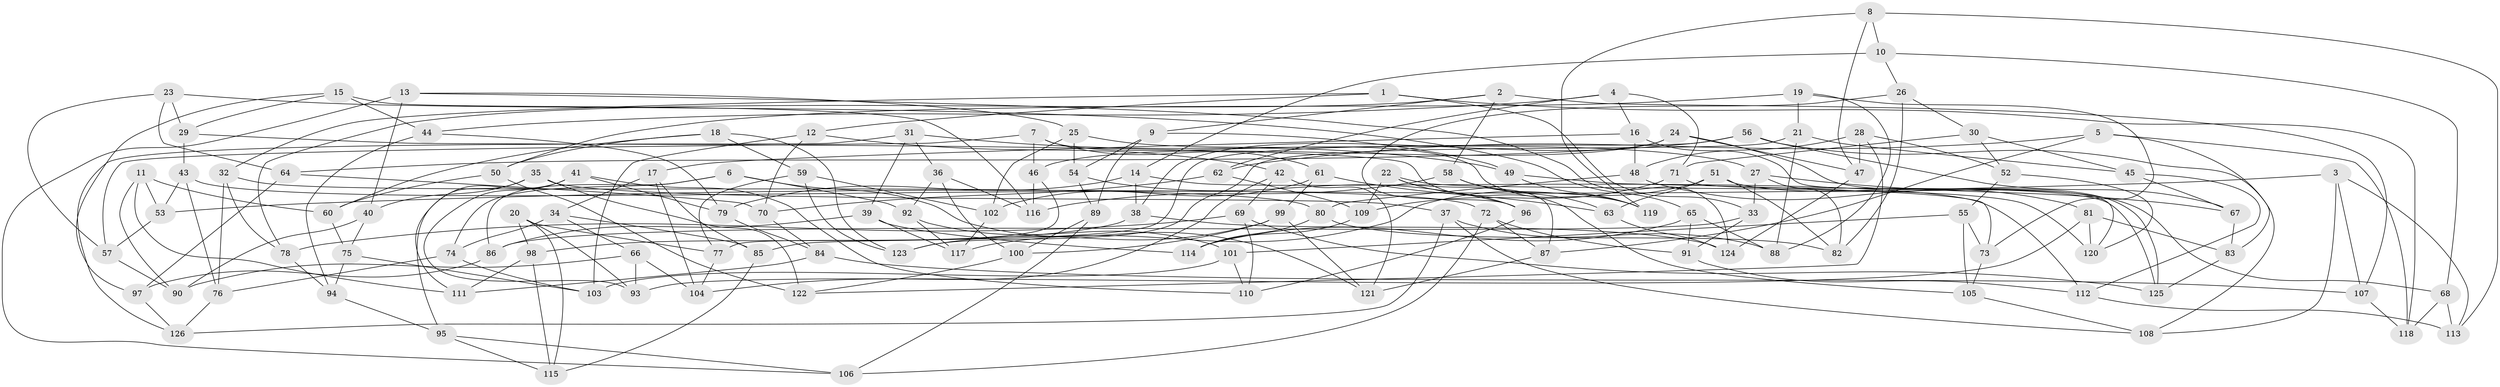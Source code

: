 // coarse degree distribution, {7: 0.3, 8: 0.175, 4: 0.05, 5: 0.1, 3: 0.05, 6: 0.25, 9: 0.05, 10: 0.025}
// Generated by graph-tools (version 1.1) at 2025/38/03/04/25 23:38:19]
// undirected, 126 vertices, 252 edges
graph export_dot {
  node [color=gray90,style=filled];
  1;
  2;
  3;
  4;
  5;
  6;
  7;
  8;
  9;
  10;
  11;
  12;
  13;
  14;
  15;
  16;
  17;
  18;
  19;
  20;
  21;
  22;
  23;
  24;
  25;
  26;
  27;
  28;
  29;
  30;
  31;
  32;
  33;
  34;
  35;
  36;
  37;
  38;
  39;
  40;
  41;
  42;
  43;
  44;
  45;
  46;
  47;
  48;
  49;
  50;
  51;
  52;
  53;
  54;
  55;
  56;
  57;
  58;
  59;
  60;
  61;
  62;
  63;
  64;
  65;
  66;
  67;
  68;
  69;
  70;
  71;
  72;
  73;
  74;
  75;
  76;
  77;
  78;
  79;
  80;
  81;
  82;
  83;
  84;
  85;
  86;
  87;
  88;
  89;
  90;
  91;
  92;
  93;
  94;
  95;
  96;
  97;
  98;
  99;
  100;
  101;
  102;
  103;
  104;
  105;
  106;
  107;
  108;
  109;
  110;
  111;
  112;
  113;
  114;
  115;
  116;
  117;
  118;
  119;
  120;
  121;
  122;
  123;
  124;
  125;
  126;
  1 -- 12;
  1 -- 32;
  1 -- 118;
  1 -- 33;
  2 -- 9;
  2 -- 78;
  2 -- 58;
  2 -- 107;
  3 -- 108;
  3 -- 53;
  3 -- 107;
  3 -- 113;
  4 -- 62;
  4 -- 16;
  4 -- 71;
  4 -- 44;
  5 -- 87;
  5 -- 118;
  5 -- 83;
  5 -- 62;
  6 -- 92;
  6 -- 74;
  6 -- 121;
  6 -- 86;
  7 -- 57;
  7 -- 46;
  7 -- 119;
  7 -- 61;
  8 -- 47;
  8 -- 10;
  8 -- 113;
  8 -- 119;
  9 -- 49;
  9 -- 54;
  9 -- 89;
  10 -- 68;
  10 -- 14;
  10 -- 26;
  11 -- 90;
  11 -- 111;
  11 -- 53;
  11 -- 60;
  12 -- 42;
  12 -- 70;
  12 -- 103;
  13 -- 106;
  13 -- 40;
  13 -- 25;
  13 -- 124;
  14 -- 112;
  14 -- 79;
  14 -- 38;
  15 -- 97;
  15 -- 116;
  15 -- 44;
  15 -- 29;
  16 -- 48;
  16 -- 17;
  16 -- 120;
  17 -- 34;
  17 -- 85;
  17 -- 104;
  18 -- 50;
  18 -- 123;
  18 -- 60;
  18 -- 59;
  19 -- 73;
  19 -- 21;
  19 -- 50;
  19 -- 88;
  20 -- 98;
  20 -- 77;
  20 -- 93;
  20 -- 115;
  21 -- 45;
  21 -- 123;
  21 -- 88;
  22 -- 87;
  22 -- 120;
  22 -- 109;
  22 -- 96;
  23 -- 29;
  23 -- 57;
  23 -- 64;
  23 -- 65;
  24 -- 47;
  24 -- 46;
  24 -- 38;
  24 -- 125;
  25 -- 102;
  25 -- 27;
  25 -- 54;
  26 -- 96;
  26 -- 82;
  26 -- 30;
  27 -- 82;
  27 -- 67;
  27 -- 33;
  28 -- 47;
  28 -- 52;
  28 -- 48;
  28 -- 122;
  29 -- 105;
  29 -- 43;
  30 -- 45;
  30 -- 71;
  30 -- 52;
  31 -- 49;
  31 -- 126;
  31 -- 36;
  31 -- 39;
  32 -- 78;
  32 -- 76;
  32 -- 80;
  33 -- 91;
  33 -- 86;
  34 -- 85;
  34 -- 74;
  34 -- 66;
  35 -- 37;
  35 -- 111;
  35 -- 122;
  35 -- 40;
  36 -- 92;
  36 -- 116;
  36 -- 100;
  37 -- 126;
  37 -- 88;
  37 -- 108;
  38 -- 124;
  38 -- 98;
  39 -- 86;
  39 -- 117;
  39 -- 114;
  40 -- 75;
  40 -- 90;
  41 -- 95;
  41 -- 110;
  41 -- 93;
  41 -- 79;
  42 -- 121;
  42 -- 69;
  42 -- 104;
  43 -- 76;
  43 -- 53;
  43 -- 72;
  44 -- 94;
  44 -- 79;
  45 -- 67;
  45 -- 112;
  46 -- 116;
  46 -- 77;
  47 -- 124;
  48 -- 81;
  48 -- 80;
  49 -- 119;
  49 -- 73;
  50 -- 60;
  50 -- 122;
  51 -- 63;
  51 -- 117;
  51 -- 82;
  51 -- 68;
  52 -- 120;
  52 -- 55;
  53 -- 57;
  54 -- 96;
  54 -- 89;
  55 -- 101;
  55 -- 105;
  55 -- 73;
  56 -- 67;
  56 -- 64;
  56 -- 108;
  56 -- 85;
  57 -- 90;
  58 -- 63;
  58 -- 116;
  58 -- 119;
  59 -- 123;
  59 -- 102;
  59 -- 77;
  60 -- 75;
  61 -- 63;
  61 -- 99;
  61 -- 102;
  62 -- 109;
  62 -- 70;
  63 -- 124;
  64 -- 97;
  64 -- 70;
  65 -- 114;
  65 -- 88;
  65 -- 91;
  66 -- 104;
  66 -- 93;
  66 -- 90;
  67 -- 83;
  68 -- 118;
  68 -- 113;
  69 -- 110;
  69 -- 125;
  69 -- 78;
  70 -- 84;
  71 -- 125;
  71 -- 109;
  72 -- 106;
  72 -- 91;
  72 -- 87;
  73 -- 105;
  74 -- 76;
  74 -- 103;
  75 -- 94;
  75 -- 103;
  76 -- 126;
  77 -- 104;
  78 -- 94;
  79 -- 84;
  80 -- 114;
  80 -- 82;
  81 -- 83;
  81 -- 120;
  81 -- 93;
  83 -- 125;
  84 -- 111;
  84 -- 107;
  85 -- 115;
  86 -- 97;
  87 -- 121;
  89 -- 106;
  89 -- 100;
  91 -- 112;
  92 -- 101;
  92 -- 117;
  94 -- 95;
  95 -- 115;
  95 -- 106;
  96 -- 110;
  97 -- 126;
  98 -- 111;
  98 -- 115;
  99 -- 100;
  99 -- 123;
  99 -- 121;
  100 -- 122;
  101 -- 103;
  101 -- 110;
  102 -- 117;
  105 -- 108;
  107 -- 118;
  109 -- 114;
  112 -- 113;
}
